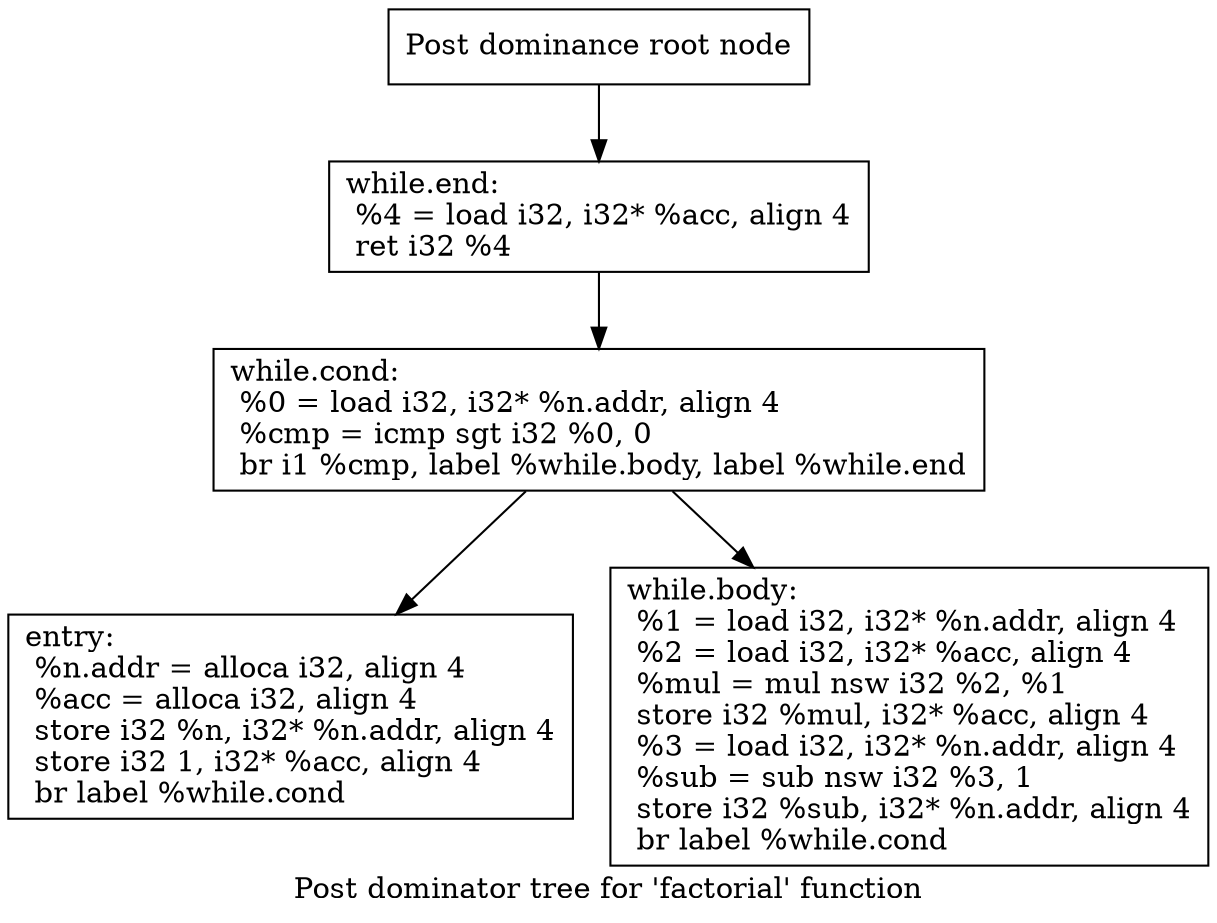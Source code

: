 digraph "Post dominator tree for 'factorial' function" {
	label="Post dominator tree for 'factorial' function";

	Node0x5638d8654ac0 [shape=record,label="{Post dominance root node}"];
	Node0x5638d8654ac0 -> Node0x5638d8654f30;
	Node0x5638d8654f30 [shape=record,label="{while.end:                                        \l  %4 = load i32, i32* %acc, align 4\l  ret i32 %4\l}"];
	Node0x5638d8654f30 -> Node0x5638d8654f90;
	Node0x5638d8654f90 [shape=record,label="{while.cond:                                       \l  %0 = load i32, i32* %n.addr, align 4\l  %cmp = icmp sgt i32 %0, 0\l  br i1 %cmp, label %while.body, label %while.end\l}"];
	Node0x5638d8654f90 -> Node0x5638d8654ff0;
	Node0x5638d8654f90 -> Node0x5638d8655050;
	Node0x5638d8654ff0 [shape=record,label="{entry:\l  %n.addr = alloca i32, align 4\l  %acc = alloca i32, align 4\l  store i32 %n, i32* %n.addr, align 4\l  store i32 1, i32* %acc, align 4\l  br label %while.cond\l}"];
	Node0x5638d8655050 [shape=record,label="{while.body:                                       \l  %1 = load i32, i32* %n.addr, align 4\l  %2 = load i32, i32* %acc, align 4\l  %mul = mul nsw i32 %2, %1\l  store i32 %mul, i32* %acc, align 4\l  %3 = load i32, i32* %n.addr, align 4\l  %sub = sub nsw i32 %3, 1\l  store i32 %sub, i32* %n.addr, align 4\l  br label %while.cond\l}"];
}
